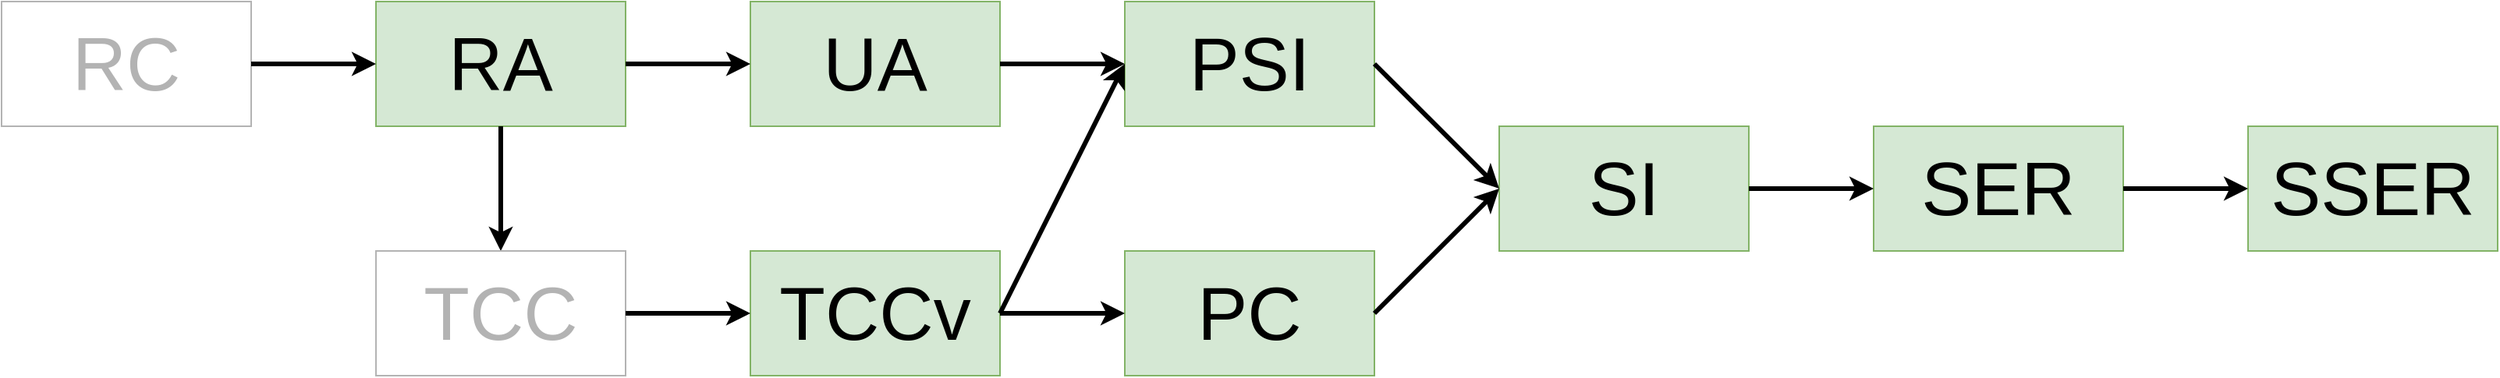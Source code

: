 <mxfile version="24.4.13" type="device">
  <diagram id="20fFJ4i9ik2XWMhE9_u6" name="Page-1">
    <mxGraphModel dx="1733" dy="-1169" grid="1" gridSize="10" guides="1" tooltips="1" connect="1" arrows="1" fold="1" page="1" pageScale="1" pageWidth="827" pageHeight="1169" math="0" shadow="0">
      <root>
        <mxCell id="0" />
        <mxCell id="1" parent="0" />
        <mxCell id="_5y7-mnvLYEZBGS-u_jI-1" value="&lt;font style=&quot;font-size: 48px;&quot;&gt;SI&lt;/font&gt;" style="rounded=0;whiteSpace=wrap;html=1;fontSize=48;fillColor=#d5e8d4;strokeColor=#82b366;fontStyle=0;fontFamily=Helvetica;" parent="1" vertex="1">
          <mxGeometry x="960" y="2600" width="160" height="80" as="geometry" />
        </mxCell>
        <mxCell id="_5y7-mnvLYEZBGS-u_jI-2" value="&lt;span style=&quot;font-size: 48px;&quot;&gt;PSI&lt;/span&gt;" style="rounded=0;whiteSpace=wrap;html=1;fontSize=48;fillColor=#d5e8d4;strokeColor=#82b366;fontStyle=0;fontFamily=Helvetica;" parent="1" vertex="1">
          <mxGeometry x="720" y="2520" width="160" height="80" as="geometry" />
        </mxCell>
        <mxCell id="_5y7-mnvLYEZBGS-u_jI-3" value="&lt;span style=&quot;font-size: 48px;&quot;&gt;RA&lt;/span&gt;" style="rounded=0;whiteSpace=wrap;html=1;fontSize=48;fillColor=#d5e8d4;strokeColor=#82b366;fontStyle=0;fontFamily=Helvetica;" parent="1" vertex="1">
          <mxGeometry x="240" y="2520" width="160" height="80" as="geometry" />
        </mxCell>
        <mxCell id="_5y7-mnvLYEZBGS-u_jI-4" value="&lt;span style=&quot;font-size: 48px;&quot;&gt;&lt;font color=&quot;#b3b3b3&quot; style=&quot;font-size: 48px;&quot;&gt;RC&lt;/font&gt;&lt;/span&gt;" style="rounded=0;whiteSpace=wrap;html=1;strokeColor=#B3B3B3;fontSize=48;fontStyle=0;fontFamily=Helvetica;" parent="1" vertex="1">
          <mxGeometry y="2520" width="160" height="80" as="geometry" />
        </mxCell>
        <mxCell id="_5y7-mnvLYEZBGS-u_jI-5" value="&lt;span style=&quot;font-size: 48px;&quot;&gt;UA&lt;/span&gt;" style="rounded=0;whiteSpace=wrap;html=1;fontSize=48;fillColor=#d5e8d4;strokeColor=#82b366;fontStyle=0;fontFamily=Helvetica;" parent="1" vertex="1">
          <mxGeometry x="480" y="2520" width="160" height="80" as="geometry" />
        </mxCell>
        <mxCell id="_5y7-mnvLYEZBGS-u_jI-6" value="" style="endArrow=classic;html=1;exitX=1;exitY=0.5;exitDx=0;exitDy=0;entryX=0;entryY=0.5;entryDx=0;entryDy=0;strokeWidth=3;fontSize=48;fontStyle=0;fontFamily=Helvetica;" parent="1" source="_5y7-mnvLYEZBGS-u_jI-2" target="_5y7-mnvLYEZBGS-u_jI-1" edge="1">
          <mxGeometry width="50" height="50" relative="1" as="geometry">
            <mxPoint x="860" y="1960" as="sourcePoint" />
            <mxPoint x="860" y="1920" as="targetPoint" />
          </mxGeometry>
        </mxCell>
        <mxCell id="_5y7-mnvLYEZBGS-u_jI-7" value="" style="endArrow=classic;html=1;entryX=0;entryY=0.5;entryDx=0;entryDy=0;exitX=1;exitY=0.5;exitDx=0;exitDy=0;strokeWidth=3;strokeColor=#000000;fontSize=48;fontStyle=0;fontFamily=Helvetica;" parent="1" source="_5y7-mnvLYEZBGS-u_jI-4" target="_5y7-mnvLYEZBGS-u_jI-3" edge="1">
          <mxGeometry width="50" height="50" relative="1" as="geometry">
            <mxPoint x="-49" y="2390" as="sourcePoint" />
            <mxPoint x="-49" y="2350" as="targetPoint" />
          </mxGeometry>
        </mxCell>
        <mxCell id="_5y7-mnvLYEZBGS-u_jI-8" value="" style="endArrow=classic;html=1;entryX=0;entryY=0.5;entryDx=0;entryDy=0;exitX=1;exitY=0.5;exitDx=0;exitDy=0;strokeWidth=3;fontSize=48;fontStyle=0;fontFamily=Helvetica;" parent="1" source="_5y7-mnvLYEZBGS-u_jI-3" target="_5y7-mnvLYEZBGS-u_jI-5" edge="1">
          <mxGeometry width="50" height="50" relative="1" as="geometry">
            <mxPoint x="890" y="2390" as="sourcePoint" />
            <mxPoint x="890" y="2350" as="targetPoint" />
          </mxGeometry>
        </mxCell>
        <mxCell id="_5y7-mnvLYEZBGS-u_jI-9" value="" style="endArrow=classic;html=1;exitX=1;exitY=0.5;exitDx=0;exitDy=0;entryX=0;entryY=0.5;entryDx=0;entryDy=0;strokeWidth=3;fontSize=48;fontStyle=0;fontFamily=Helvetica;" parent="1" source="_5y7-mnvLYEZBGS-u_jI-5" target="_5y7-mnvLYEZBGS-u_jI-2" edge="1">
          <mxGeometry width="50" height="50" relative="1" as="geometry">
            <mxPoint x="900" y="2400" as="sourcePoint" />
            <mxPoint x="780" y="2180" as="targetPoint" />
          </mxGeometry>
        </mxCell>
        <mxCell id="_5y7-mnvLYEZBGS-u_jI-10" value="&lt;font style=&quot;font-size: 48px;&quot;&gt;&lt;font style=&quot;font-size: 48px;&quot;&gt;TCCv&lt;/font&gt;&lt;br style=&quot;font-size: 48px;&quot;&gt;&lt;/font&gt;" style="rounded=0;whiteSpace=wrap;html=1;fontSize=48;fillColor=#d5e8d4;strokeColor=#82b366;fontStyle=0;fontFamily=Helvetica;" parent="1" vertex="1">
          <mxGeometry x="480" y="2680" width="160" height="80" as="geometry" />
        </mxCell>
        <mxCell id="_5y7-mnvLYEZBGS-u_jI-11" value="" style="endArrow=classic;html=1;exitX=0.5;exitY=1;exitDx=0;exitDy=0;strokeWidth=3;fontSize=48;fontStyle=0;fontFamily=Helvetica;" parent="1" source="_5y7-mnvLYEZBGS-u_jI-3" target="_5y7-mnvLYEZBGS-u_jI-18" edge="1">
          <mxGeometry width="50" height="50" relative="1" as="geometry">
            <mxPoint x="410" y="2650" as="sourcePoint" />
            <mxPoint x="490" y="2570" as="targetPoint" />
          </mxGeometry>
        </mxCell>
        <mxCell id="_5y7-mnvLYEZBGS-u_jI-12" value="" style="endArrow=classic;html=1;exitX=1;exitY=0.5;exitDx=0;exitDy=0;entryX=0;entryY=0.5;entryDx=0;entryDy=0;strokeWidth=3;fontSize=48;fontStyle=0;fontFamily=Helvetica;" parent="1" source="_5y7-mnvLYEZBGS-u_jI-10" target="_5y7-mnvLYEZBGS-u_jI-2" edge="1">
          <mxGeometry width="50" height="50" relative="1" as="geometry">
            <mxPoint x="650" y="2570" as="sourcePoint" />
            <mxPoint x="680" y="2650" as="targetPoint" />
          </mxGeometry>
        </mxCell>
        <mxCell id="_5y7-mnvLYEZBGS-u_jI-13" value="&lt;font style=&quot;font-size: 48px;&quot;&gt;SER&lt;/font&gt;" style="rounded=0;whiteSpace=wrap;html=1;fontSize=48;fillColor=#d5e8d4;strokeColor=#82b366;fontStyle=0;fontFamily=Helvetica;" parent="1" vertex="1">
          <mxGeometry x="1200" y="2600" width="160" height="80" as="geometry" />
        </mxCell>
        <mxCell id="_5y7-mnvLYEZBGS-u_jI-14" value="" style="endArrow=classic;html=1;exitX=1;exitY=0.5;exitDx=0;exitDy=0;entryX=0;entryY=0.5;entryDx=0;entryDy=0;strokeWidth=3;fontSize=48;fontStyle=0;fontFamily=Helvetica;" parent="1" source="_5y7-mnvLYEZBGS-u_jI-1" target="_5y7-mnvLYEZBGS-u_jI-13" edge="1">
          <mxGeometry width="50" height="50" relative="1" as="geometry">
            <mxPoint x="890" y="2650" as="sourcePoint" />
            <mxPoint x="970" y="2650" as="targetPoint" />
          </mxGeometry>
        </mxCell>
        <mxCell id="_5y7-mnvLYEZBGS-u_jI-15" value="&lt;span style=&quot;font-size: 48px;&quot;&gt;PC&lt;/span&gt;" style="rounded=0;whiteSpace=wrap;html=1;fontSize=48;fillColor=#d5e8d4;strokeColor=#82b366;fontStyle=0;fontFamily=Helvetica;" parent="1" vertex="1">
          <mxGeometry x="720" y="2680" width="160" height="80" as="geometry" />
        </mxCell>
        <mxCell id="_5y7-mnvLYEZBGS-u_jI-16" value="" style="endArrow=classic;html=1;entryX=0;entryY=0.5;entryDx=0;entryDy=0;exitX=1;exitY=0.5;exitDx=0;exitDy=0;strokeWidth=3;fontSize=48;fontStyle=0;fontFamily=Helvetica;" parent="1" source="_5y7-mnvLYEZBGS-u_jI-10" target="_5y7-mnvLYEZBGS-u_jI-15" edge="1">
          <mxGeometry width="50" height="50" relative="1" as="geometry">
            <mxPoint x="410" y="2570" as="sourcePoint" />
            <mxPoint x="490" y="2730" as="targetPoint" />
          </mxGeometry>
        </mxCell>
        <mxCell id="_5y7-mnvLYEZBGS-u_jI-17" value="" style="endArrow=classic;html=1;entryX=0;entryY=0.5;entryDx=0;entryDy=0;exitX=1;exitY=0.5;exitDx=0;exitDy=0;strokeWidth=3;fontSize=48;fontStyle=0;fontFamily=Helvetica;" parent="1" source="_5y7-mnvLYEZBGS-u_jI-15" target="_5y7-mnvLYEZBGS-u_jI-1" edge="1">
          <mxGeometry width="50" height="50" relative="1" as="geometry">
            <mxPoint x="420" y="2580" as="sourcePoint" />
            <mxPoint x="500" y="2740" as="targetPoint" />
          </mxGeometry>
        </mxCell>
        <mxCell id="_5y7-mnvLYEZBGS-u_jI-18" value="&lt;font style=&quot;font-size: 48px;&quot;&gt;&lt;font color=&quot;#b3b3b3&quot; style=&quot;font-size: 48px;&quot;&gt;TCC&lt;/font&gt;&lt;br style=&quot;font-size: 48px;&quot;&gt;&lt;/font&gt;" style="rounded=0;whiteSpace=wrap;html=1;strokeColor=#B3B3B3;fontSize=48;fontStyle=0;fontFamily=Helvetica;" parent="1" vertex="1">
          <mxGeometry x="240" y="2680" width="160" height="80" as="geometry" />
        </mxCell>
        <mxCell id="_5y7-mnvLYEZBGS-u_jI-19" value="" style="endArrow=classic;html=1;entryX=0;entryY=0.5;entryDx=0;entryDy=0;exitX=1;exitY=0.5;exitDx=0;exitDy=0;strokeWidth=3;fontSize=48;fontStyle=0;fontFamily=Helvetica;" parent="1" source="_5y7-mnvLYEZBGS-u_jI-18" target="_5y7-mnvLYEZBGS-u_jI-10" edge="1">
          <mxGeometry width="50" height="50" relative="1" as="geometry">
            <mxPoint x="410" y="2570" as="sourcePoint" />
            <mxPoint x="490" y="2730" as="targetPoint" />
          </mxGeometry>
        </mxCell>
        <mxCell id="IHxK1Wmi34h4mt-VmajW-5" value="&lt;font style=&quot;font-size: 48px;&quot;&gt;SSER&lt;/font&gt;" style="rounded=0;whiteSpace=wrap;html=1;fontSize=48;fillColor=#d5e8d4;strokeColor=#82b366;fontStyle=0;fontFamily=Helvetica;" vertex="1" parent="1">
          <mxGeometry x="1440" y="2600" width="160" height="80" as="geometry" />
        </mxCell>
        <mxCell id="IHxK1Wmi34h4mt-VmajW-6" value="" style="endArrow=classic;html=1;exitX=1;exitY=0.5;exitDx=0;exitDy=0;entryX=0;entryY=0.5;entryDx=0;entryDy=0;strokeWidth=3;fontSize=48;fontStyle=0;fontFamily=Helvetica;" edge="1" parent="1" target="IHxK1Wmi34h4mt-VmajW-5" source="_5y7-mnvLYEZBGS-u_jI-13">
          <mxGeometry width="50" height="50" relative="1" as="geometry">
            <mxPoint x="1360" y="2640" as="sourcePoint" />
            <mxPoint x="1210" y="2650" as="targetPoint" />
          </mxGeometry>
        </mxCell>
      </root>
    </mxGraphModel>
  </diagram>
</mxfile>
